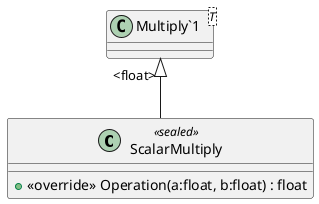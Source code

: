 @startuml
class ScalarMultiply <<sealed>> {
    + <<override>> Operation(a:float, b:float) : float
}
class "Multiply`1"<T> {
}
"Multiply`1" "<float>" <|-- ScalarMultiply
@enduml
